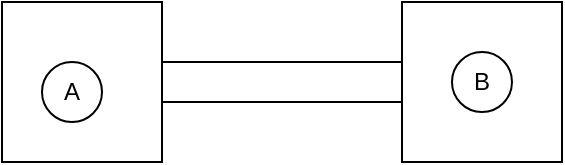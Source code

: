 <mxfile version="14.8.3" type="github">
  <diagram name="Page-1" id="97a40813-6b03-0c74-37c1-0168de264b11">
    <mxGraphModel dx="437" dy="399" grid="1" gridSize="10" guides="1" tooltips="1" connect="1" arrows="1" fold="1" page="1" pageScale="1" pageWidth="500" pageHeight="300" background="#ffffff" math="0" shadow="0">
      <root>
        <mxCell id="0" />
        <mxCell id="1" parent="0" />
        <mxCell id="LzejV9Atnt9f4l5q0jPE-1" value="" style="whiteSpace=wrap;html=1;aspect=fixed;rounded=0;shadow=0;sketch=0;glass=0;imageAspect=1;id=testId1" parent="1" vertex="1">
          <mxGeometry x="110" y="110" width="80" height="80" as="geometry" />
        </mxCell>
        <mxCell id="LzejV9Atnt9f4l5q0jPE-2" value="" style="whiteSpace=wrap;html=1;aspect=fixed;" parent="1" vertex="1">
          <mxGeometry x="310" y="110" width="80" height="80" as="geometry" />
        </mxCell>
        <mxCell id="LzejV9Atnt9f4l5q0jPE-3" value="" style="rounded=0;whiteSpace=wrap;html=1;" parent="1" vertex="1">
          <mxGeometry x="190" y="140" width="120" height="20" as="geometry" />
        </mxCell>
        <mxCell id="LzejV9Atnt9f4l5q0jPE-4" value="A" style="ellipse;whiteSpace=wrap;html=1;aspect=fixed;fillOpacity=100;noLabel=0;" parent="1" vertex="1">
          <mxGeometry x="130" y="140" width="30" height="30" as="geometry" />
        </mxCell>
        <mxCell id="HnG_1iTca1UBp1gPQcNj-1" value="B" style="ellipse;whiteSpace=wrap;html=1;aspect=fixed;fillOpacity=100;noLabel=0;" vertex="1" parent="1">
          <mxGeometry x="335" y="135" width="30" height="30" as="geometry" />
        </mxCell>
      </root>
    </mxGraphModel>
  </diagram>
</mxfile>
